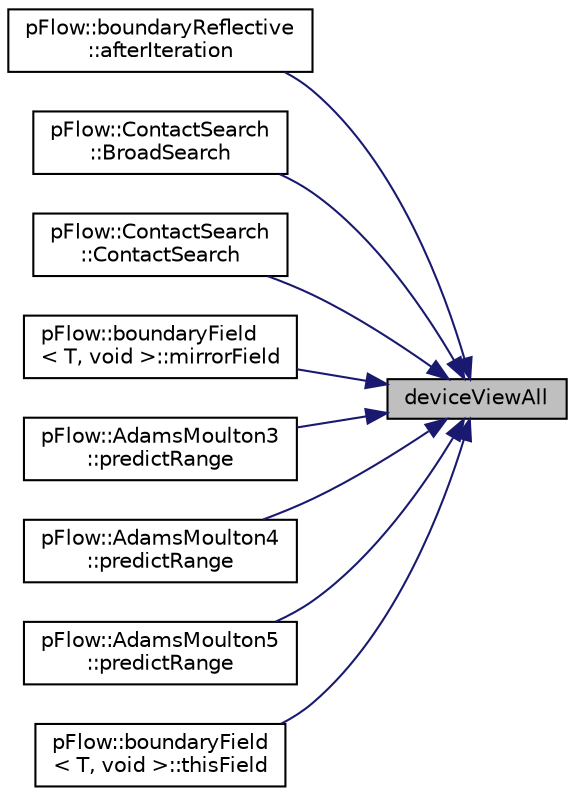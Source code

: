 digraph "deviceViewAll"
{
 // LATEX_PDF_SIZE
  edge [fontname="Helvetica",fontsize="10",labelfontname="Helvetica",labelfontsize="10"];
  node [fontname="Helvetica",fontsize="10",shape=record];
  rankdir="RL";
  Node1 [label="deviceViewAll",height=0.2,width=0.4,color="black", fillcolor="grey75", style="filled", fontcolor="black",tooltip=" "];
  Node1 -> Node2 [dir="back",color="midnightblue",fontsize="10",style="solid",fontname="Helvetica"];
  Node2 [label="pFlow::boundaryReflective\l::afterIteration",height=0.2,width=0.4,color="black", fillcolor="white", style="filled",URL="$classpFlow_1_1boundaryReflective.html#a63bc85a406a11ddfa23cbd13b4f5e46b",tooltip=" "];
  Node1 -> Node3 [dir="back",color="midnightblue",fontsize="10",style="solid",fontname="Helvetica"];
  Node3 [label="pFlow::ContactSearch\l::BroadSearch",height=0.2,width=0.4,color="black", fillcolor="white", style="filled",URL="$classpFlow_1_1ContactSearch.html#a9b8b797bb562937bc89d63a074331a7b",tooltip=" "];
  Node1 -> Node4 [dir="back",color="midnightblue",fontsize="10",style="solid",fontname="Helvetica"];
  Node4 [label="pFlow::ContactSearch\l::ContactSearch",height=0.2,width=0.4,color="black", fillcolor="white", style="filled",URL="$classpFlow_1_1ContactSearch.html#af9dd514cd28edb2b83ffa07d78e89a77",tooltip=" "];
  Node1 -> Node5 [dir="back",color="midnightblue",fontsize="10",style="solid",fontname="Helvetica"];
  Node5 [label="pFlow::boundaryField\l\< T, void \>::mirrorField",height=0.2,width=0.4,color="black", fillcolor="white", style="filled",URL="$classpFlow_1_1boundaryField.html#ae90a712a3bd026b577e7b8fcb431f000",tooltip=" "];
  Node1 -> Node6 [dir="back",color="midnightblue",fontsize="10",style="solid",fontname="Helvetica"];
  Node6 [label="pFlow::AdamsMoulton3\l::predictRange",height=0.2,width=0.4,color="black", fillcolor="white", style="filled",URL="$classpFlow_1_1AdamsMoulton3.html#aaa8ac3ebc39d8702e08e1f71c5843974",tooltip="Prediction step on active points in the active range."];
  Node1 -> Node7 [dir="back",color="midnightblue",fontsize="10",style="solid",fontname="Helvetica"];
  Node7 [label="pFlow::AdamsMoulton4\l::predictRange",height=0.2,width=0.4,color="black", fillcolor="white", style="filled",URL="$classpFlow_1_1AdamsMoulton4.html#aaa8ac3ebc39d8702e08e1f71c5843974",tooltip="Prediction step on active points in the active range."];
  Node1 -> Node8 [dir="back",color="midnightblue",fontsize="10",style="solid",fontname="Helvetica"];
  Node8 [label="pFlow::AdamsMoulton5\l::predictRange",height=0.2,width=0.4,color="black", fillcolor="white", style="filled",URL="$classpFlow_1_1AdamsMoulton5.html#aaa8ac3ebc39d8702e08e1f71c5843974",tooltip="Prediction step on active points in the active range."];
  Node1 -> Node9 [dir="back",color="midnightblue",fontsize="10",style="solid",fontname="Helvetica"];
  Node9 [label="pFlow::boundaryField\l\< T, void \>::thisField",height=0.2,width=0.4,color="black", fillcolor="white", style="filled",URL="$classpFlow_1_1boundaryField.html#a84309c88099d4b28c2eb7e6ac7592f99",tooltip=" "];
}
